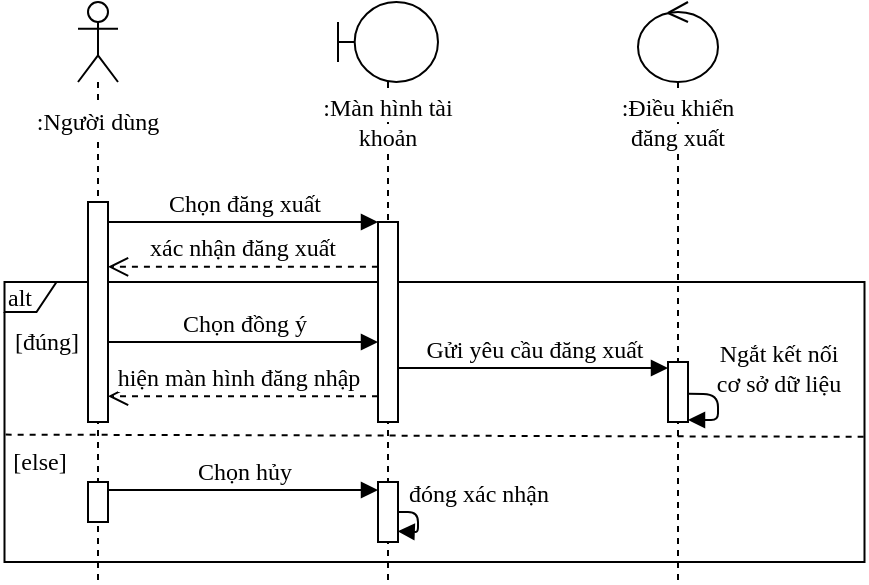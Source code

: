 <mxfile version="13.3.1" type="device"><diagram name="Page-1" id="13e1069c-82ec-6db2-03f1-153e76fe0fe0"><mxGraphModel dx="852" dy="383" grid="1" gridSize="10" guides="1" tooltips="1" connect="1" arrows="1" fold="1" page="1" pageScale="1" pageWidth="827" pageHeight="1169" background="#ffffff" math="0" shadow="0"><root><mxCell id="0"/><mxCell id="1" parent="0"/><mxCell id="8qlqytxQUJr07SuBDFED-74" value="alt" style="shape=umlFrame;whiteSpace=wrap;html=1;width=26;height=15;fontFamily=Times New Roman;fontSize=12;align=left;" parent="1" vertex="1"><mxGeometry x="63.25" y="160" width="430" height="140" as="geometry"/></mxCell><mxCell id="tdb_ClGOePPP8fU_YmU6-3" value="" style="shape=umlLifeline;participant=umlControl;perimeter=lifelinePerimeter;whiteSpace=wrap;html=1;container=1;collapsible=0;recursiveResize=0;verticalAlign=top;spacingTop=36;labelBackgroundColor=#ffffff;outlineConnect=0;fontFamily=Times New Roman;fontSize=12;" parent="1" vertex="1"><mxGeometry x="380" y="20" width="40" height="290" as="geometry"/></mxCell><mxCell id="tdb_ClGOePPP8fU_YmU6-1" value="" style="shape=umlLifeline;participant=umlActor;perimeter=lifelinePerimeter;whiteSpace=wrap;html=1;container=1;collapsible=0;recursiveResize=0;verticalAlign=top;spacingTop=36;labelBackgroundColor=#ffffff;outlineConnect=0;fontFamily=Times New Roman;fontSize=11;" parent="1" vertex="1"><mxGeometry x="100" y="20" width="20" height="290" as="geometry"/></mxCell><mxCell id="tdb_ClGOePPP8fU_YmU6-8" value="" style="html=1;points=[];perimeter=orthogonalPerimeter;fontFamily=Times New Roman;fontSize=12;" parent="tdb_ClGOePPP8fU_YmU6-1" vertex="1"><mxGeometry x="5" y="100" width="10" height="110" as="geometry"/></mxCell><mxCell id="GVQxigeF_nbovzrtB_SV-12" value="" style="html=1;points=[];perimeter=orthogonalPerimeter;fontFamily=Times New Roman;fontSize=12;" parent="tdb_ClGOePPP8fU_YmU6-1" vertex="1"><mxGeometry x="5" y="240" width="10" height="20" as="geometry"/></mxCell><mxCell id="GiUdu1NR9oItqfrMwQUK-1" value=":Người dùng" style="text;html=1;strokeColor=none;fillColor=#FFFFFF;align=center;verticalAlign=middle;whiteSpace=wrap;rounded=0;fontSize=12;fontFamily=Times New Roman;" parent="1" vertex="1"><mxGeometry x="75" y="70" width="70" height="20" as="geometry"/></mxCell><mxCell id="tdb_ClGOePPP8fU_YmU6-2" value="" style="shape=umlLifeline;participant=umlBoundary;perimeter=lifelinePerimeter;whiteSpace=wrap;html=1;container=1;collapsible=0;recursiveResize=0;verticalAlign=top;spacingTop=36;labelBackgroundColor=#ffffff;outlineConnect=0;fontFamily=Times New Roman;fontSize=12;" parent="1" vertex="1"><mxGeometry x="230" y="20" width="50" height="290" as="geometry"/></mxCell><mxCell id="tdb_ClGOePPP8fU_YmU6-10" value="" style="html=1;points=[];perimeter=orthogonalPerimeter;fontFamily=Times New Roman;fontSize=12;" parent="tdb_ClGOePPP8fU_YmU6-2" vertex="1"><mxGeometry x="20" y="110" width="10" height="100" as="geometry"/></mxCell><mxCell id="GVQxigeF_nbovzrtB_SV-13" value="" style="html=1;points=[];perimeter=orthogonalPerimeter;fontFamily=Times New Roman;fontSize=12;" parent="tdb_ClGOePPP8fU_YmU6-2" vertex="1"><mxGeometry x="20" y="240" width="10" height="30" as="geometry"/></mxCell><mxCell id="GVQxigeF_nbovzrtB_SV-15" value="đóng xác nhận" style="html=1;verticalAlign=bottom;endArrow=block;fontFamily=Times New Roman;fontSize=12;entryX=0.981;entryY=0.82;entryDx=0;entryDy=0;entryPerimeter=0;" parent="tdb_ClGOePPP8fU_YmU6-2" source="GVQxigeF_nbovzrtB_SV-13" target="GVQxigeF_nbovzrtB_SV-13" edge="1"><mxGeometry x="-0.338" y="30" width="80" relative="1" as="geometry"><mxPoint x="185.33" y="205.93" as="sourcePoint"/><mxPoint x="185" y="219" as="targetPoint"/><Array as="points"><mxPoint x="40" y="255"/><mxPoint x="40" y="265"/></Array><mxPoint as="offset"/></mxGeometry></mxCell><mxCell id="tdb_ClGOePPP8fU_YmU6-6" value="Chọn đăng xuất" style="html=1;verticalAlign=bottom;endArrow=block;fontFamily=Times New Roman;fontSize=12;" parent="1" source="tdb_ClGOePPP8fU_YmU6-8" target="tdb_ClGOePPP8fU_YmU6-10" edge="1"><mxGeometry width="80" relative="1" as="geometry"><mxPoint x="130" y="120" as="sourcePoint"/><mxPoint x="220" y="140" as="targetPoint"/><Array as="points"><mxPoint x="150" y="130"/></Array></mxGeometry></mxCell><mxCell id="tdb_ClGOePPP8fU_YmU6-12" value="" style="html=1;points=[];perimeter=orthogonalPerimeter;fontFamily=Times New Roman;fontSize=12;" parent="1" vertex="1"><mxGeometry x="395" y="200" width="10" height="30" as="geometry"/></mxCell><mxCell id="GiUdu1NR9oItqfrMwQUK-2" value="&lt;span style=&quot;background-color: rgb(255 , 255 , 255)&quot;&gt;:Màn hình tài khoản&lt;/span&gt;" style="text;html=1;strokeColor=none;fillColor=none;align=center;verticalAlign=middle;whiteSpace=wrap;rounded=0;fontFamily=Times New Roman;fontSize=12;" parent="1" vertex="1"><mxGeometry x="219.66" y="70" width="70" height="20" as="geometry"/></mxCell><mxCell id="GiUdu1NR9oItqfrMwQUK-3" value="&lt;span style=&quot;background-color: rgb(255 , 255 , 255)&quot;&gt;:Điều khiển đăng xuất&lt;/span&gt;" style="text;html=1;strokeColor=none;fillColor=none;align=center;verticalAlign=middle;whiteSpace=wrap;rounded=0;fontFamily=Times New Roman;fontSize=12;" parent="1" vertex="1"><mxGeometry x="360" y="70" width="80" height="20" as="geometry"/></mxCell><mxCell id="8qlqytxQUJr07SuBDFED-5" value="[đúng]" style="text;html=1;strokeColor=none;fillColor=none;align=center;verticalAlign=middle;whiteSpace=wrap;rounded=0;fontFamily=Times New Roman;fontSize=12;" parent="1" vertex="1"><mxGeometry x="69.25" y="180" width="30.75" height="20" as="geometry"/></mxCell><mxCell id="8qlqytxQUJr07SuBDFED-10" value="hiện màn hình đăng nhập" style="html=1;verticalAlign=bottom;endArrow=open;dashed=1;endSize=8;fontFamily=Times New Roman;fontSize=12;exitX=0;exitY=0.871;exitDx=0;exitDy=0;exitPerimeter=0;" parent="1" source="tdb_ClGOePPP8fU_YmU6-10" target="tdb_ClGOePPP8fU_YmU6-8" edge="1"><mxGeometry x="0.037" relative="1" as="geometry"><mxPoint x="251" y="276" as="sourcePoint"/><mxPoint x="119.25" y="264.8" as="targetPoint"/><mxPoint as="offset"/></mxGeometry></mxCell><mxCell id="8qlqytxQUJr07SuBDFED-27" value="[else]" style="text;html=1;strokeColor=none;fillColor=none;align=center;verticalAlign=middle;whiteSpace=wrap;rounded=0;fontFamily=Times New Roman;fontSize=12;" parent="1" vertex="1"><mxGeometry x="69.25" y="240" width="24" height="20" as="geometry"/></mxCell><mxCell id="8qlqytxQUJr07SuBDFED-29" value="" style="endArrow=none;dashed=1;html=1;fontFamily=Times New Roman;fontSize=12;exitX=0.999;exitY=0.553;exitDx=0;exitDy=0;exitPerimeter=0;entryX=-0.003;entryY=0.545;entryDx=0;entryDy=0;entryPerimeter=0;" parent="1" source="8qlqytxQUJr07SuBDFED-74" target="8qlqytxQUJr07SuBDFED-74" edge="1"><mxGeometry width="50" height="50" relative="1" as="geometry"><mxPoint x="633.575" y="370.88" as="sourcePoint"/><mxPoint x="34" y="373" as="targetPoint"/><Array as="points"/></mxGeometry></mxCell><mxCell id="GVQxigeF_nbovzrtB_SV-6" value="xác nhận đăng xuất" style="html=1;verticalAlign=bottom;endArrow=open;dashed=1;endSize=8;fontFamily=Times New Roman;fontSize=12;exitX=-0.004;exitY=0.224;exitDx=0;exitDy=0;exitPerimeter=0;" parent="1" source="tdb_ClGOePPP8fU_YmU6-10" target="tdb_ClGOePPP8fU_YmU6-8" edge="1"><mxGeometry relative="1" as="geometry"><mxPoint x="248" y="150" as="sourcePoint"/><mxPoint x="114.77" y="150" as="targetPoint"/></mxGeometry></mxCell><mxCell id="GVQxigeF_nbovzrtB_SV-7" value="Chọn đồng ý" style="html=1;verticalAlign=bottom;endArrow=block;fontFamily=Times New Roman;fontSize=12;" parent="1" source="tdb_ClGOePPP8fU_YmU6-8" target="tdb_ClGOePPP8fU_YmU6-10" edge="1"><mxGeometry width="80" relative="1" as="geometry"><mxPoint x="115.41" y="190" as="sourcePoint"/><mxPoint x="250.41" y="190" as="targetPoint"/><Array as="points"><mxPoint x="150.41" y="190"/></Array></mxGeometry></mxCell><mxCell id="GVQxigeF_nbovzrtB_SV-8" value="Gửi yêu cầu đăng xuất" style="html=1;verticalAlign=bottom;endArrow=block;fontFamily=Times New Roman;fontSize=12;" parent="1" source="tdb_ClGOePPP8fU_YmU6-10" target="tdb_ClGOePPP8fU_YmU6-12" edge="1"><mxGeometry x="0.005" width="80" relative="1" as="geometry"><mxPoint x="260" y="210" as="sourcePoint"/><mxPoint x="395" y="210" as="targetPoint"/><Array as="points"><mxPoint x="290" y="203"/></Array><mxPoint as="offset"/></mxGeometry></mxCell><mxCell id="GVQxigeF_nbovzrtB_SV-9" value="Ngắt kết nối&lt;br&gt;cơ sở dữ liệu" style="html=1;verticalAlign=bottom;endArrow=block;fontFamily=Times New Roman;fontSize=12;exitX=1.033;exitY=0.531;exitDx=0;exitDy=0;exitPerimeter=0;" parent="1" source="tdb_ClGOePPP8fU_YmU6-12" target="tdb_ClGOePPP8fU_YmU6-12" edge="1"><mxGeometry x="-0.312" y="-30" width="80" relative="1" as="geometry"><mxPoint x="415" y="160" as="sourcePoint"/><mxPoint x="405" y="222" as="targetPoint"/><Array as="points"><mxPoint x="420" y="216"/><mxPoint x="420" y="229"/></Array><mxPoint x="60" y="4" as="offset"/></mxGeometry></mxCell><mxCell id="GVQxigeF_nbovzrtB_SV-14" value="Chọn hủy" style="html=1;verticalAlign=bottom;endArrow=block;fontFamily=Times New Roman;fontSize=12;" parent="1" source="GVQxigeF_nbovzrtB_SV-12" target="GVQxigeF_nbovzrtB_SV-13" edge="1"><mxGeometry width="80" relative="1" as="geometry"><mxPoint x="105" y="284.76" as="sourcePoint"/><mxPoint x="240" y="284.76" as="targetPoint"/><Array as="points"><mxPoint x="140" y="264"/></Array></mxGeometry></mxCell></root></mxGraphModel></diagram></mxfile>
